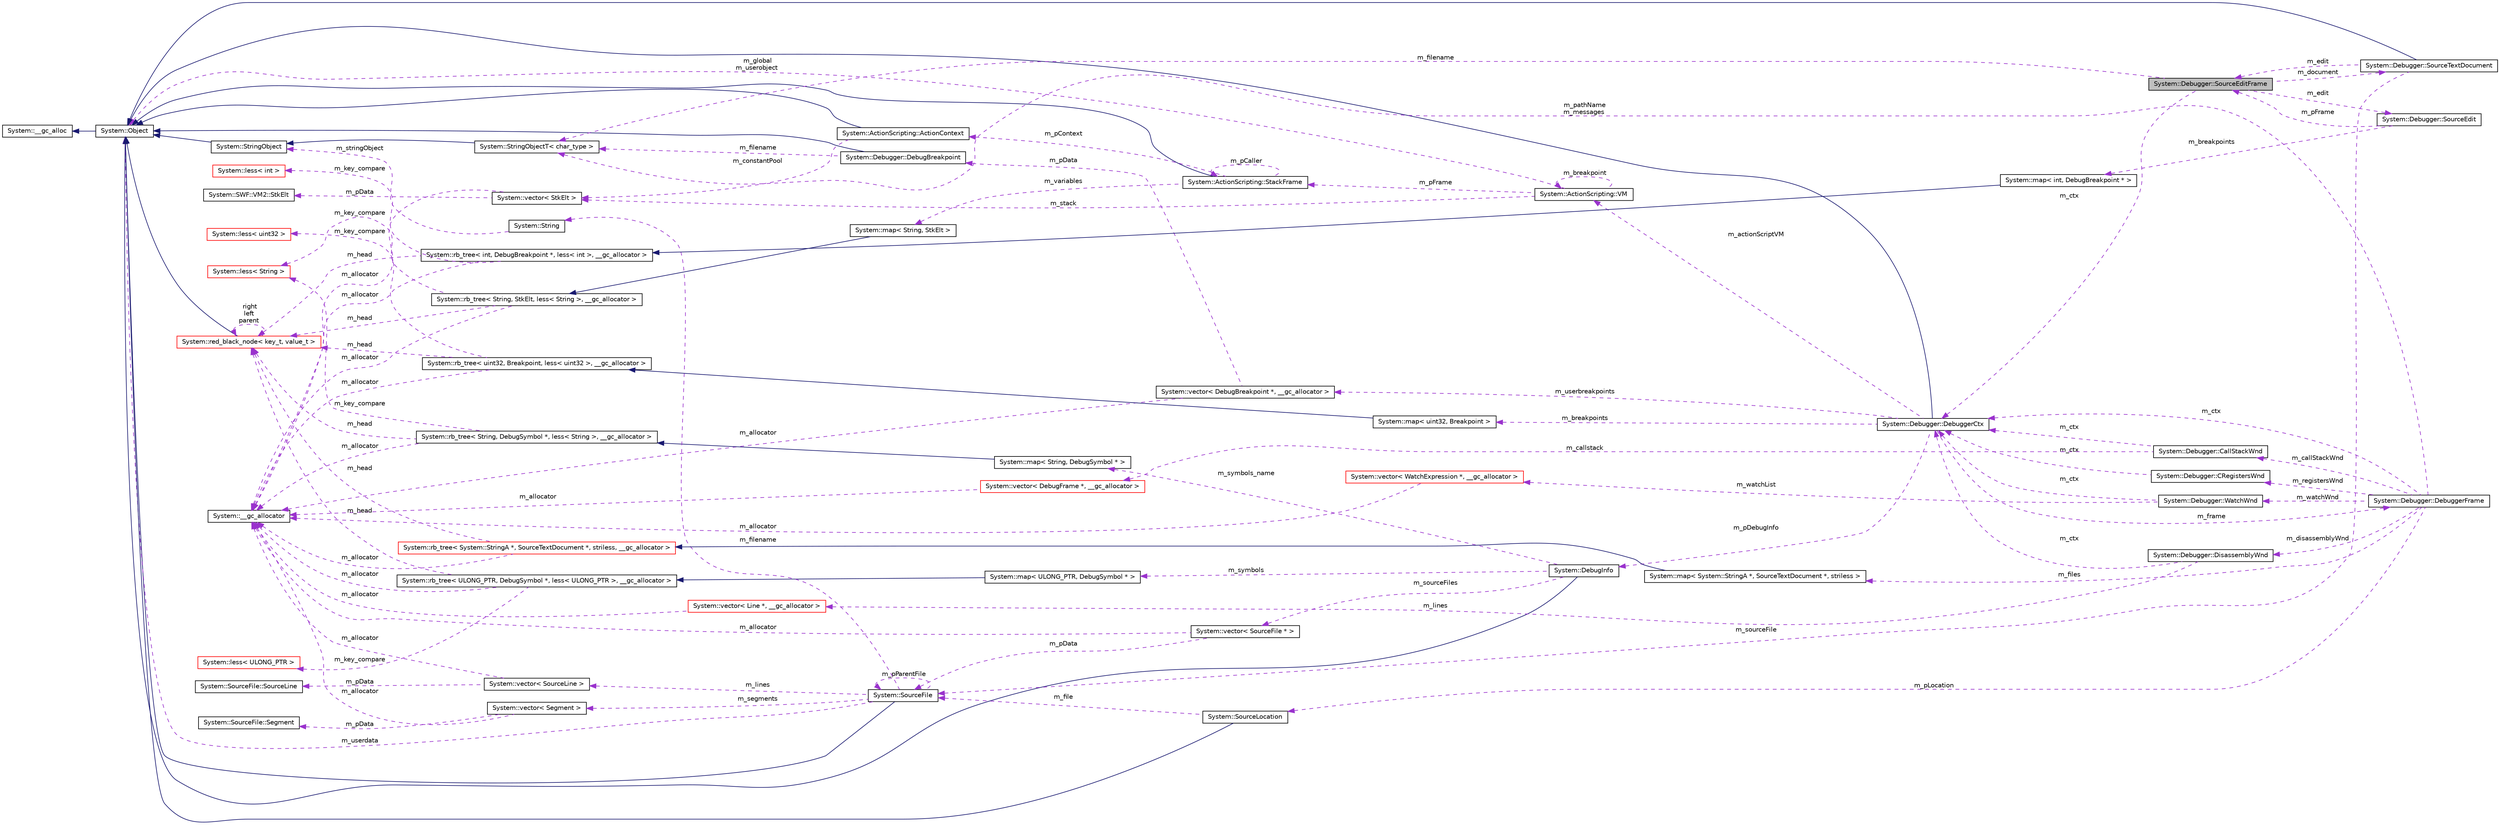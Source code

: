 digraph G
{
  edge [fontname="Helvetica",fontsize="10",labelfontname="Helvetica",labelfontsize="10"];
  node [fontname="Helvetica",fontsize="10",shape=record];
  rankdir="LR";
  Node1 [label="System::Debugger::SourceEditFrame",height=0.2,width=0.4,color="black", fillcolor="grey75", style="filled" fontcolor="black"];
  Node2 -> Node1 [dir="back",color="darkorchid3",fontsize="10",style="dashed",label=" m_ctx" ,fontname="Helvetica"];
  Node2 [label="System::Debugger::DebuggerCtx",height=0.2,width=0.4,color="black", fillcolor="white", style="filled",URL="$class_system_1_1_debugger_1_1_debugger_ctx.html"];
  Node3 -> Node2 [dir="back",color="midnightblue",fontsize="10",style="solid",fontname="Helvetica"];
  Node3 [label="System::Object",height=0.2,width=0.4,color="black", fillcolor="white", style="filled",URL="$class_system_1_1_object.html"];
  Node4 -> Node3 [dir="back",color="midnightblue",fontsize="10",style="solid",fontname="Helvetica"];
  Node4 [label="System::__gc_alloc",height=0.2,width=0.4,color="black", fillcolor="white", style="filled",URL="$class_system_1_1____gc__alloc.html"];
  Node5 -> Node2 [dir="back",color="darkorchid3",fontsize="10",style="dashed",label=" m_userbreakpoints" ,fontname="Helvetica"];
  Node5 [label="System::vector\< DebugBreakpoint *, __gc_allocator \>",height=0.2,width=0.4,color="black", fillcolor="white", style="filled",URL="$class_system_1_1vector.html"];
  Node6 -> Node5 [dir="back",color="darkorchid3",fontsize="10",style="dashed",label=" m_allocator" ,fontname="Helvetica"];
  Node6 [label="System::__gc_allocator",height=0.2,width=0.4,color="black", fillcolor="white", style="filled",URL="$class_system_1_1____gc__allocator.html"];
  Node7 -> Node5 [dir="back",color="darkorchid3",fontsize="10",style="dashed",label=" m_pData" ,fontname="Helvetica"];
  Node7 [label="System::Debugger::DebugBreakpoint",height=0.2,width=0.4,color="black", fillcolor="white", style="filled",URL="$class_system_1_1_debugger_1_1_debug_breakpoint.html"];
  Node3 -> Node7 [dir="back",color="midnightblue",fontsize="10",style="solid",fontname="Helvetica"];
  Node8 -> Node7 [dir="back",color="darkorchid3",fontsize="10",style="dashed",label=" m_filename" ,fontname="Helvetica"];
  Node8 [label="System::StringObjectT\< char_type \>",height=0.2,width=0.4,color="black", fillcolor="white", style="filled",URL="$class_system_1_1_string_object_t.html"];
  Node9 -> Node8 [dir="back",color="midnightblue",fontsize="10",style="solid",fontname="Helvetica"];
  Node9 [label="System::StringObject",height=0.2,width=0.4,color="black", fillcolor="white", style="filled",URL="$class_system_1_1_string_object.html"];
  Node3 -> Node9 [dir="back",color="midnightblue",fontsize="10",style="solid",fontname="Helvetica"];
  Node10 -> Node2 [dir="back",color="darkorchid3",fontsize="10",style="dashed",label=" m_pDebugInfo" ,fontname="Helvetica"];
  Node10 [label="System::DebugInfo",height=0.2,width=0.4,color="black", fillcolor="white", style="filled",URL="$class_system_1_1_debug_info.html"];
  Node3 -> Node10 [dir="back",color="midnightblue",fontsize="10",style="solid",fontname="Helvetica"];
  Node11 -> Node10 [dir="back",color="darkorchid3",fontsize="10",style="dashed",label=" m_symbols_name" ,fontname="Helvetica"];
  Node11 [label="System::map\< String, DebugSymbol * \>",height=0.2,width=0.4,color="black", fillcolor="white", style="filled",URL="$class_system_1_1map.html"];
  Node12 -> Node11 [dir="back",color="midnightblue",fontsize="10",style="solid",fontname="Helvetica"];
  Node12 [label="System::rb_tree\< String, DebugSymbol *, less\< String \>, __gc_allocator \>",height=0.2,width=0.4,color="black", fillcolor="white", style="filled",URL="$class_system_1_1rb__tree.html"];
  Node6 -> Node12 [dir="back",color="darkorchid3",fontsize="10",style="dashed",label=" m_allocator" ,fontname="Helvetica"];
  Node13 -> Node12 [dir="back",color="darkorchid3",fontsize="10",style="dashed",label=" m_key_compare" ,fontname="Helvetica"];
  Node13 [label="System::less\< String \>",height=0.2,width=0.4,color="red", fillcolor="white", style="filled",URL="$class_system_1_1less_3_01_string_01_4.html"];
  Node14 -> Node12 [dir="back",color="darkorchid3",fontsize="10",style="dashed",label=" m_head" ,fontname="Helvetica"];
  Node14 [label="System::red_black_node\< key_t, value_t \>",height=0.2,width=0.4,color="red", fillcolor="white", style="filled",URL="$class_system_1_1red__black__node.html"];
  Node3 -> Node14 [dir="back",color="midnightblue",fontsize="10",style="solid",fontname="Helvetica"];
  Node14 -> Node14 [dir="back",color="darkorchid3",fontsize="10",style="dashed",label=" right\nleft\nparent" ,fontname="Helvetica"];
  Node15 -> Node10 [dir="back",color="darkorchid3",fontsize="10",style="dashed",label=" m_symbols" ,fontname="Helvetica"];
  Node15 [label="System::map\< ULONG_PTR, DebugSymbol * \>",height=0.2,width=0.4,color="black", fillcolor="white", style="filled",URL="$class_system_1_1map.html"];
  Node16 -> Node15 [dir="back",color="midnightblue",fontsize="10",style="solid",fontname="Helvetica"];
  Node16 [label="System::rb_tree\< ULONG_PTR, DebugSymbol *, less\< ULONG_PTR \>, __gc_allocator \>",height=0.2,width=0.4,color="black", fillcolor="white", style="filled",URL="$class_system_1_1rb__tree.html"];
  Node6 -> Node16 [dir="back",color="darkorchid3",fontsize="10",style="dashed",label=" m_allocator" ,fontname="Helvetica"];
  Node17 -> Node16 [dir="back",color="darkorchid3",fontsize="10",style="dashed",label=" m_key_compare" ,fontname="Helvetica"];
  Node17 [label="System::less\< ULONG_PTR \>",height=0.2,width=0.4,color="red", fillcolor="white", style="filled",URL="$class_system_1_1less.html"];
  Node14 -> Node16 [dir="back",color="darkorchid3",fontsize="10",style="dashed",label=" m_head" ,fontname="Helvetica"];
  Node18 -> Node10 [dir="back",color="darkorchid3",fontsize="10",style="dashed",label=" m_sourceFiles" ,fontname="Helvetica"];
  Node18 [label="System::vector\< SourceFile * \>",height=0.2,width=0.4,color="black", fillcolor="white", style="filled",URL="$class_system_1_1vector.html"];
  Node19 -> Node18 [dir="back",color="darkorchid3",fontsize="10",style="dashed",label=" m_pData" ,fontname="Helvetica"];
  Node19 [label="System::SourceFile",height=0.2,width=0.4,color="black", fillcolor="white", style="filled",URL="$class_system_1_1_source_file.html"];
  Node3 -> Node19 [dir="back",color="midnightblue",fontsize="10",style="solid",fontname="Helvetica"];
  Node19 -> Node19 [dir="back",color="darkorchid3",fontsize="10",style="dashed",label=" m_pParentFile" ,fontname="Helvetica"];
  Node20 -> Node19 [dir="back",color="darkorchid3",fontsize="10",style="dashed",label=" m_segments" ,fontname="Helvetica"];
  Node20 [label="System::vector\< Segment \>",height=0.2,width=0.4,color="black", fillcolor="white", style="filled",URL="$class_system_1_1vector.html"];
  Node6 -> Node20 [dir="back",color="darkorchid3",fontsize="10",style="dashed",label=" m_allocator" ,fontname="Helvetica"];
  Node21 -> Node20 [dir="back",color="darkorchid3",fontsize="10",style="dashed",label=" m_pData" ,fontname="Helvetica"];
  Node21 [label="System::SourceFile::Segment",height=0.2,width=0.4,color="black", fillcolor="white", style="filled",URL="$class_system_1_1_source_file_1_1_segment.html"];
  Node22 -> Node19 [dir="back",color="darkorchid3",fontsize="10",style="dashed",label=" m_lines" ,fontname="Helvetica"];
  Node22 [label="System::vector\< SourceLine \>",height=0.2,width=0.4,color="black", fillcolor="white", style="filled",URL="$class_system_1_1vector.html"];
  Node6 -> Node22 [dir="back",color="darkorchid3",fontsize="10",style="dashed",label=" m_allocator" ,fontname="Helvetica"];
  Node23 -> Node22 [dir="back",color="darkorchid3",fontsize="10",style="dashed",label=" m_pData" ,fontname="Helvetica"];
  Node23 [label="System::SourceFile::SourceLine",height=0.2,width=0.4,color="black", fillcolor="white", style="filled",URL="$class_system_1_1_source_file_1_1_source_line.html"];
  Node24 -> Node19 [dir="back",color="darkorchid3",fontsize="10",style="dashed",label=" m_filename" ,fontname="Helvetica"];
  Node24 [label="System::String",height=0.2,width=0.4,color="black", fillcolor="white", style="filled",URL="$class_system_1_1_string.html"];
  Node9 -> Node24 [dir="back",color="darkorchid3",fontsize="10",style="dashed",label=" m_stringObject" ,fontname="Helvetica"];
  Node3 -> Node19 [dir="back",color="darkorchid3",fontsize="10",style="dashed",label=" m_userdata" ,fontname="Helvetica"];
  Node6 -> Node18 [dir="back",color="darkorchid3",fontsize="10",style="dashed",label=" m_allocator" ,fontname="Helvetica"];
  Node25 -> Node2 [dir="back",color="darkorchid3",fontsize="10",style="dashed",label=" m_actionScriptVM" ,fontname="Helvetica"];
  Node25 [label="System::ActionScripting::VM",height=0.2,width=0.4,color="black", fillcolor="white", style="filled",URL="$class_system_1_1_action_scripting_1_1_v_m.html"];
  Node26 -> Node25 [dir="back",color="darkorchid3",fontsize="10",style="dashed",label=" m_stack" ,fontname="Helvetica"];
  Node26 [label="System::vector\< StkElt \>",height=0.2,width=0.4,color="black", fillcolor="white", style="filled",URL="$class_system_1_1vector.html"];
  Node6 -> Node26 [dir="back",color="darkorchid3",fontsize="10",style="dashed",label=" m_allocator" ,fontname="Helvetica"];
  Node27 -> Node26 [dir="back",color="darkorchid3",fontsize="10",style="dashed",label=" m_pData" ,fontname="Helvetica"];
  Node27 [label="System::SWF::VM2::StkElt",height=0.2,width=0.4,color="black", fillcolor="white", style="filled",URL="$class_system_1_1_s_w_f_1_1_v_m2_1_1_stk_elt.html"];
  Node25 -> Node25 [dir="back",color="darkorchid3",fontsize="10",style="dashed",label=" m_breakpoint" ,fontname="Helvetica"];
  Node28 -> Node25 [dir="back",color="darkorchid3",fontsize="10",style="dashed",label=" m_pFrame" ,fontname="Helvetica"];
  Node28 [label="System::ActionScripting::StackFrame",height=0.2,width=0.4,color="black", fillcolor="white", style="filled",URL="$class_system_1_1_action_scripting_1_1_stack_frame.html"];
  Node3 -> Node28 [dir="back",color="midnightblue",fontsize="10",style="solid",fontname="Helvetica"];
  Node29 -> Node28 [dir="back",color="darkorchid3",fontsize="10",style="dashed",label=" m_pContext" ,fontname="Helvetica"];
  Node29 [label="System::ActionScripting::ActionContext",height=0.2,width=0.4,color="black", fillcolor="white", style="filled",URL="$class_system_1_1_action_scripting_1_1_action_context.html"];
  Node3 -> Node29 [dir="back",color="midnightblue",fontsize="10",style="solid",fontname="Helvetica"];
  Node26 -> Node29 [dir="back",color="darkorchid3",fontsize="10",style="dashed",label=" m_constantPool" ,fontname="Helvetica"];
  Node30 -> Node28 [dir="back",color="darkorchid3",fontsize="10",style="dashed",label=" m_variables" ,fontname="Helvetica"];
  Node30 [label="System::map\< String, StkElt \>",height=0.2,width=0.4,color="black", fillcolor="white", style="filled",URL="$class_system_1_1map.html"];
  Node31 -> Node30 [dir="back",color="midnightblue",fontsize="10",style="solid",fontname="Helvetica"];
  Node31 [label="System::rb_tree\< String, StkElt, less\< String \>, __gc_allocator \>",height=0.2,width=0.4,color="black", fillcolor="white", style="filled",URL="$class_system_1_1rb__tree.html"];
  Node6 -> Node31 [dir="back",color="darkorchid3",fontsize="10",style="dashed",label=" m_allocator" ,fontname="Helvetica"];
  Node13 -> Node31 [dir="back",color="darkorchid3",fontsize="10",style="dashed",label=" m_key_compare" ,fontname="Helvetica"];
  Node14 -> Node31 [dir="back",color="darkorchid3",fontsize="10",style="dashed",label=" m_head" ,fontname="Helvetica"];
  Node28 -> Node28 [dir="back",color="darkorchid3",fontsize="10",style="dashed",label=" m_pCaller" ,fontname="Helvetica"];
  Node3 -> Node25 [dir="back",color="darkorchid3",fontsize="10",style="dashed",label=" m_global\nm_userobject" ,fontname="Helvetica"];
  Node32 -> Node2 [dir="back",color="darkorchid3",fontsize="10",style="dashed",label=" m_frame" ,fontname="Helvetica"];
  Node32 [label="System::Debugger::DebuggerFrame",height=0.2,width=0.4,color="black", fillcolor="white", style="filled",URL="$class_system_1_1_debugger_1_1_debugger_frame.html"];
  Node33 -> Node32 [dir="back",color="darkorchid3",fontsize="10",style="dashed",label=" m_disassemblyWnd" ,fontname="Helvetica"];
  Node33 [label="System::Debugger::DisassemblyWnd",height=0.2,width=0.4,color="black", fillcolor="white", style="filled",URL="$class_system_1_1_debugger_1_1_disassembly_wnd.html"];
  Node34 -> Node33 [dir="back",color="darkorchid3",fontsize="10",style="dashed",label=" m_lines" ,fontname="Helvetica"];
  Node34 [label="System::vector\< Line *, __gc_allocator \>",height=0.2,width=0.4,color="red", fillcolor="white", style="filled",URL="$class_system_1_1vector.html"];
  Node6 -> Node34 [dir="back",color="darkorchid3",fontsize="10",style="dashed",label=" m_allocator" ,fontname="Helvetica"];
  Node2 -> Node33 [dir="back",color="darkorchid3",fontsize="10",style="dashed",label=" m_ctx" ,fontname="Helvetica"];
  Node35 -> Node32 [dir="back",color="darkorchid3",fontsize="10",style="dashed",label=" m_pLocation" ,fontname="Helvetica"];
  Node35 [label="System::SourceLocation",height=0.2,width=0.4,color="black", fillcolor="white", style="filled",URL="$class_system_1_1_source_location.html"];
  Node3 -> Node35 [dir="back",color="midnightblue",fontsize="10",style="solid",fontname="Helvetica"];
  Node19 -> Node35 [dir="back",color="darkorchid3",fontsize="10",style="dashed",label=" m_file" ,fontname="Helvetica"];
  Node36 -> Node32 [dir="back",color="darkorchid3",fontsize="10",style="dashed",label=" m_files" ,fontname="Helvetica"];
  Node36 [label="System::map\< System::StringA *, SourceTextDocument *, striless \>",height=0.2,width=0.4,color="black", fillcolor="white", style="filled",URL="$class_system_1_1map.html"];
  Node37 -> Node36 [dir="back",color="midnightblue",fontsize="10",style="solid",fontname="Helvetica"];
  Node37 [label="System::rb_tree\< System::StringA *, SourceTextDocument *, striless, __gc_allocator \>",height=0.2,width=0.4,color="red", fillcolor="white", style="filled",URL="$class_system_1_1rb__tree.html"];
  Node6 -> Node37 [dir="back",color="darkorchid3",fontsize="10",style="dashed",label=" m_allocator" ,fontname="Helvetica"];
  Node14 -> Node37 [dir="back",color="darkorchid3",fontsize="10",style="dashed",label=" m_head" ,fontname="Helvetica"];
  Node38 -> Node32 [dir="back",color="darkorchid3",fontsize="10",style="dashed",label=" m_callStackWnd" ,fontname="Helvetica"];
  Node38 [label="System::Debugger::CallStackWnd",height=0.2,width=0.4,color="black", fillcolor="white", style="filled",URL="$class_system_1_1_debugger_1_1_call_stack_wnd.html"];
  Node39 -> Node38 [dir="back",color="darkorchid3",fontsize="10",style="dashed",label=" m_callstack" ,fontname="Helvetica"];
  Node39 [label="System::vector\< DebugFrame *, __gc_allocator \>",height=0.2,width=0.4,color="red", fillcolor="white", style="filled",URL="$class_system_1_1vector.html"];
  Node6 -> Node39 [dir="back",color="darkorchid3",fontsize="10",style="dashed",label=" m_allocator" ,fontname="Helvetica"];
  Node2 -> Node38 [dir="back",color="darkorchid3",fontsize="10",style="dashed",label=" m_ctx" ,fontname="Helvetica"];
  Node40 -> Node32 [dir="back",color="darkorchid3",fontsize="10",style="dashed",label=" m_registersWnd" ,fontname="Helvetica"];
  Node40 [label="System::Debugger::CRegistersWnd",height=0.2,width=0.4,color="black", fillcolor="white", style="filled",URL="$class_system_1_1_debugger_1_1_c_registers_wnd.html"];
  Node2 -> Node40 [dir="back",color="darkorchid3",fontsize="10",style="dashed",label=" m_ctx" ,fontname="Helvetica"];
  Node2 -> Node32 [dir="back",color="darkorchid3",fontsize="10",style="dashed",label=" m_ctx" ,fontname="Helvetica"];
  Node41 -> Node32 [dir="back",color="darkorchid3",fontsize="10",style="dashed",label=" m_watchWnd" ,fontname="Helvetica"];
  Node41 [label="System::Debugger::WatchWnd",height=0.2,width=0.4,color="black", fillcolor="white", style="filled",URL="$class_system_1_1_debugger_1_1_watch_wnd.html"];
  Node42 -> Node41 [dir="back",color="darkorchid3",fontsize="10",style="dashed",label=" m_watchList" ,fontname="Helvetica"];
  Node42 [label="System::vector\< WatchExpression *, __gc_allocator \>",height=0.2,width=0.4,color="red", fillcolor="white", style="filled",URL="$class_system_1_1vector.html"];
  Node6 -> Node42 [dir="back",color="darkorchid3",fontsize="10",style="dashed",label=" m_allocator" ,fontname="Helvetica"];
  Node2 -> Node41 [dir="back",color="darkorchid3",fontsize="10",style="dashed",label=" m_ctx" ,fontname="Helvetica"];
  Node8 -> Node32 [dir="back",color="darkorchid3",fontsize="10",style="dashed",label=" m_pathName\nm_messages" ,fontname="Helvetica"];
  Node43 -> Node2 [dir="back",color="darkorchid3",fontsize="10",style="dashed",label=" m_breakpoints" ,fontname="Helvetica"];
  Node43 [label="System::map\< uint32, Breakpoint \>",height=0.2,width=0.4,color="black", fillcolor="white", style="filled",URL="$class_system_1_1map.html"];
  Node44 -> Node43 [dir="back",color="midnightblue",fontsize="10",style="solid",fontname="Helvetica"];
  Node44 [label="System::rb_tree\< uint32, Breakpoint, less\< uint32 \>, __gc_allocator \>",height=0.2,width=0.4,color="black", fillcolor="white", style="filled",URL="$class_system_1_1rb__tree.html"];
  Node6 -> Node44 [dir="back",color="darkorchid3",fontsize="10",style="dashed",label=" m_allocator" ,fontname="Helvetica"];
  Node45 -> Node44 [dir="back",color="darkorchid3",fontsize="10",style="dashed",label=" m_key_compare" ,fontname="Helvetica"];
  Node45 [label="System::less\< uint32 \>",height=0.2,width=0.4,color="red", fillcolor="white", style="filled",URL="$class_system_1_1less.html"];
  Node14 -> Node44 [dir="back",color="darkorchid3",fontsize="10",style="dashed",label=" m_head" ,fontname="Helvetica"];
  Node46 -> Node1 [dir="back",color="darkorchid3",fontsize="10",style="dashed",label=" m_document" ,fontname="Helvetica"];
  Node46 [label="System::Debugger::SourceTextDocument",height=0.2,width=0.4,color="black", fillcolor="white", style="filled",URL="$class_system_1_1_debugger_1_1_source_text_document.html"];
  Node3 -> Node46 [dir="back",color="midnightblue",fontsize="10",style="solid",fontname="Helvetica"];
  Node19 -> Node46 [dir="back",color="darkorchid3",fontsize="10",style="dashed",label=" m_sourceFile" ,fontname="Helvetica"];
  Node1 -> Node46 [dir="back",color="darkorchid3",fontsize="10",style="dashed",label=" m_edit" ,fontname="Helvetica"];
  Node47 -> Node1 [dir="back",color="darkorchid3",fontsize="10",style="dashed",label=" m_edit" ,fontname="Helvetica"];
  Node47 [label="System::Debugger::SourceEdit",height=0.2,width=0.4,color="black", fillcolor="white", style="filled",URL="$class_system_1_1_debugger_1_1_source_edit.html"];
  Node1 -> Node47 [dir="back",color="darkorchid3",fontsize="10",style="dashed",label=" m_pFrame" ,fontname="Helvetica"];
  Node48 -> Node47 [dir="back",color="darkorchid3",fontsize="10",style="dashed",label=" m_breakpoints" ,fontname="Helvetica"];
  Node48 [label="System::map\< int, DebugBreakpoint * \>",height=0.2,width=0.4,color="black", fillcolor="white", style="filled",URL="$class_system_1_1map.html"];
  Node49 -> Node48 [dir="back",color="midnightblue",fontsize="10",style="solid",fontname="Helvetica"];
  Node49 [label="System::rb_tree\< int, DebugBreakpoint *, less\< int \>, __gc_allocator \>",height=0.2,width=0.4,color="black", fillcolor="white", style="filled",URL="$class_system_1_1rb__tree.html"];
  Node6 -> Node49 [dir="back",color="darkorchid3",fontsize="10",style="dashed",label=" m_allocator" ,fontname="Helvetica"];
  Node50 -> Node49 [dir="back",color="darkorchid3",fontsize="10",style="dashed",label=" m_key_compare" ,fontname="Helvetica"];
  Node50 [label="System::less\< int \>",height=0.2,width=0.4,color="red", fillcolor="white", style="filled",URL="$class_system_1_1less.html"];
  Node14 -> Node49 [dir="back",color="darkorchid3",fontsize="10",style="dashed",label=" m_head" ,fontname="Helvetica"];
  Node8 -> Node1 [dir="back",color="darkorchid3",fontsize="10",style="dashed",label=" m_filename" ,fontname="Helvetica"];
}

